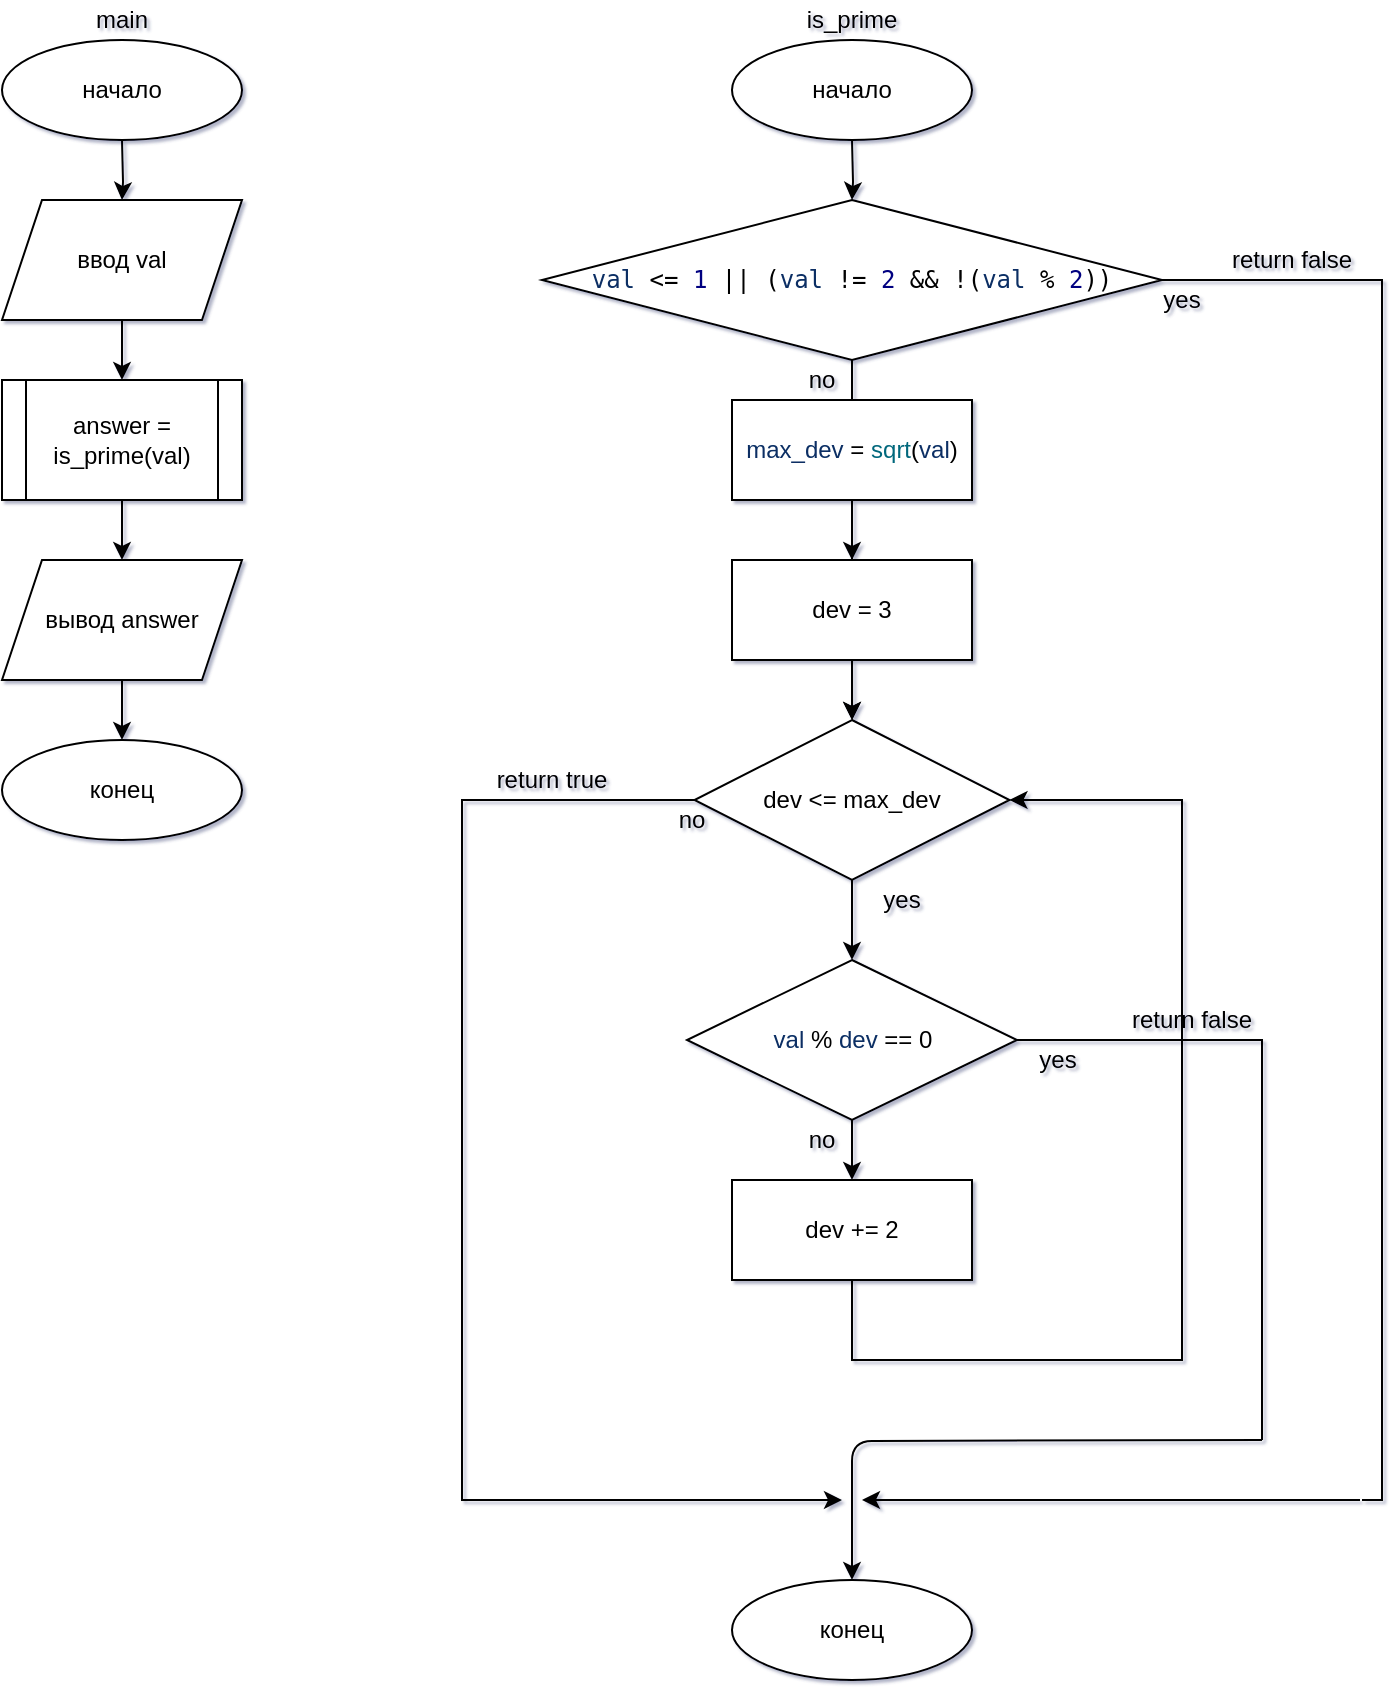 <mxfile version="14.8.6" type="device"><diagram id="C5RBs43oDa-KdzZeNtuy" name="Page-1"><mxGraphModel dx="1673" dy="828" grid="1" gridSize="10" guides="1" tooltips="1" connect="1" arrows="1" fold="1" page="1" pageScale="1" pageWidth="827" pageHeight="1169" math="0" shadow="1"><root><mxCell id="WIyWlLk6GJQsqaUBKTNV-0"/><mxCell id="WIyWlLk6GJQsqaUBKTNV-1" parent="WIyWlLk6GJQsqaUBKTNV-0"/><mxCell id="MKMvdShjxu1Hss3T236b-5" value="" style="edgeStyle=orthogonalEdgeStyle;rounded=0;orthogonalLoop=1;jettySize=auto;html=1;" edge="1" parent="WIyWlLk6GJQsqaUBKTNV-1" target="MKMvdShjxu1Hss3T236b-1"><mxGeometry relative="1" as="geometry"><mxPoint x="140" y="70" as="sourcePoint"/></mxGeometry></mxCell><mxCell id="MKMvdShjxu1Hss3T236b-6" value="" style="edgeStyle=orthogonalEdgeStyle;rounded=0;orthogonalLoop=1;jettySize=auto;html=1;" edge="1" parent="WIyWlLk6GJQsqaUBKTNV-1" source="MKMvdShjxu1Hss3T236b-1" target="MKMvdShjxu1Hss3T236b-4"><mxGeometry relative="1" as="geometry"/></mxCell><mxCell id="MKMvdShjxu1Hss3T236b-1" value="ввод val" style="shape=parallelogram;perimeter=parallelogramPerimeter;whiteSpace=wrap;html=1;fixedSize=1;" vertex="1" parent="WIyWlLk6GJQsqaUBKTNV-1"><mxGeometry x="80" y="100" width="120" height="60" as="geometry"/></mxCell><mxCell id="MKMvdShjxu1Hss3T236b-8" value="" style="edgeStyle=orthogonalEdgeStyle;rounded=0;orthogonalLoop=1;jettySize=auto;html=1;" edge="1" parent="WIyWlLk6GJQsqaUBKTNV-1" source="MKMvdShjxu1Hss3T236b-2"><mxGeometry relative="1" as="geometry"><mxPoint x="140" y="370" as="targetPoint"/></mxGeometry></mxCell><mxCell id="MKMvdShjxu1Hss3T236b-2" value="вывод answer" style="shape=parallelogram;perimeter=parallelogramPerimeter;whiteSpace=wrap;html=1;fixedSize=1;" vertex="1" parent="WIyWlLk6GJQsqaUBKTNV-1"><mxGeometry x="80" y="280" width="120" height="60" as="geometry"/></mxCell><mxCell id="MKMvdShjxu1Hss3T236b-7" value="" style="edgeStyle=orthogonalEdgeStyle;rounded=0;orthogonalLoop=1;jettySize=auto;html=1;" edge="1" parent="WIyWlLk6GJQsqaUBKTNV-1" source="MKMvdShjxu1Hss3T236b-4" target="MKMvdShjxu1Hss3T236b-2"><mxGeometry relative="1" as="geometry"/></mxCell><mxCell id="MKMvdShjxu1Hss3T236b-4" value="answer = is_prime(val)" style="shape=process;whiteSpace=wrap;html=1;backgroundOutline=1;" vertex="1" parent="WIyWlLk6GJQsqaUBKTNV-1"><mxGeometry x="80" y="190" width="120" height="60" as="geometry"/></mxCell><mxCell id="MKMvdShjxu1Hss3T236b-14" value="" style="edgeStyle=orthogonalEdgeStyle;rounded=0;orthogonalLoop=1;jettySize=auto;html=1;" edge="1" parent="WIyWlLk6GJQsqaUBKTNV-1" target="MKMvdShjxu1Hss3T236b-10"><mxGeometry relative="1" as="geometry"><mxPoint x="505" y="70" as="sourcePoint"/></mxGeometry></mxCell><mxCell id="MKMvdShjxu1Hss3T236b-38" value="" style="edgeStyle=none;rounded=0;orthogonalLoop=1;jettySize=auto;html=1;endArrow=classic;endFill=1;" edge="1" parent="WIyWlLk6GJQsqaUBKTNV-1" source="MKMvdShjxu1Hss3T236b-10" target="MKMvdShjxu1Hss3T236b-30"><mxGeometry relative="1" as="geometry"/></mxCell><mxCell id="MKMvdShjxu1Hss3T236b-70" style="edgeStyle=orthogonalEdgeStyle;rounded=0;orthogonalLoop=1;jettySize=auto;html=1;endArrow=none;endFill=0;" edge="1" parent="WIyWlLk6GJQsqaUBKTNV-1" source="MKMvdShjxu1Hss3T236b-10"><mxGeometry relative="1" as="geometry"><mxPoint x="760" y="750" as="targetPoint"/><Array as="points"><mxPoint x="770" y="140"/><mxPoint x="770" y="750"/></Array></mxGeometry></mxCell><mxCell id="MKMvdShjxu1Hss3T236b-10" value="&lt;pre style=&quot;margin-top: 0px ; margin-bottom: 0px ; margin-left: 0px ; margin-right: 0px ; text-indent: 0px&quot;&gt;&lt;span style=&quot;color: #092e64&quot;&gt;val&lt;/span&gt;&lt;span style=&quot;color: #c0c0c0&quot;&gt; &lt;/span&gt;&amp;lt;=&lt;span style=&quot;color: #c0c0c0&quot;&gt; &lt;/span&gt;&lt;span style=&quot;color: #000080&quot;&gt;1&lt;/span&gt;&lt;span style=&quot;color: #c0c0c0&quot;&gt; &lt;/span&gt;||&lt;span style=&quot;color: #c0c0c0&quot;&gt; &lt;/span&gt;(&lt;span style=&quot;color: #092e64&quot;&gt;val&lt;/span&gt;&lt;span style=&quot;color: #c0c0c0&quot;&gt; &lt;/span&gt;!=&lt;span style=&quot;color: #c0c0c0&quot;&gt; &lt;/span&gt;&lt;span style=&quot;color: #000080&quot;&gt;2&lt;/span&gt;&lt;span style=&quot;color: #c0c0c0&quot;&gt; &lt;/span&gt;&amp;amp;&amp;amp;&lt;span style=&quot;color: #c0c0c0&quot;&gt; &lt;/span&gt;!(&lt;span style=&quot;color: #092e64&quot;&gt;val&lt;/span&gt;&lt;span style=&quot;color: #c0c0c0&quot;&gt; &lt;/span&gt;%&lt;span style=&quot;color: #c0c0c0&quot;&gt; &lt;/span&gt;&lt;span style=&quot;color: #000080&quot;&gt;2&lt;/span&gt;))&lt;/pre&gt;" style="rhombus;whiteSpace=wrap;html=1;" vertex="1" parent="WIyWlLk6GJQsqaUBKTNV-1"><mxGeometry x="350" y="100" width="310" height="80" as="geometry"/></mxCell><mxCell id="MKMvdShjxu1Hss3T236b-16" value="return false" style="text;html=1;strokeColor=none;fillColor=none;align=center;verticalAlign=middle;whiteSpace=wrap;rounded=0;" vertex="1" parent="WIyWlLk6GJQsqaUBKTNV-1"><mxGeometry x="680" y="120" width="90" height="20" as="geometry"/></mxCell><mxCell id="MKMvdShjxu1Hss3T236b-37" value="" style="edgeStyle=none;rounded=0;orthogonalLoop=1;jettySize=auto;html=1;endArrow=classic;endFill=1;exitX=0.5;exitY=0;exitDx=0;exitDy=0;exitPerimeter=0;entryX=0.5;entryY=0;entryDx=0;entryDy=0;" edge="1" parent="WIyWlLk6GJQsqaUBKTNV-1" source="MKMvdShjxu1Hss3T236b-29" target="MKMvdShjxu1Hss3T236b-29"><mxGeometry relative="1" as="geometry"><mxPoint x="505" y="190" as="targetPoint"/></mxGeometry></mxCell><mxCell id="MKMvdShjxu1Hss3T236b-65" value="" style="edgeStyle=orthogonalEdgeStyle;rounded=0;orthogonalLoop=1;jettySize=auto;html=1;endArrow=classic;endFill=1;" edge="1" parent="WIyWlLk6GJQsqaUBKTNV-1" source="MKMvdShjxu1Hss3T236b-29" target="MKMvdShjxu1Hss3T236b-31"><mxGeometry relative="1" as="geometry"/></mxCell><mxCell id="MKMvdShjxu1Hss3T236b-29" value="&lt;span style=&quot;color: #092e64&quot;&gt;max_dev&lt;/span&gt;&lt;span style=&quot;color: #c0c0c0&quot;&gt; &lt;/span&gt;=&lt;span style=&quot;color: #c0c0c0&quot;&gt; &lt;/span&gt;&lt;span style=&quot;color: #808000&quot;&gt;&lt;/span&gt;&lt;span style=&quot;color: #00677c&quot;&gt;sqrt&lt;/span&gt;(&lt;span style=&quot;color: #092e64&quot;&gt;val&lt;/span&gt;)" style="rounded=0;whiteSpace=wrap;html=1;" vertex="1" parent="WIyWlLk6GJQsqaUBKTNV-1"><mxGeometry x="445" y="200" width="120" height="50" as="geometry"/></mxCell><mxCell id="MKMvdShjxu1Hss3T236b-39" value="" style="edgeStyle=none;rounded=0;orthogonalLoop=1;jettySize=auto;html=1;endArrow=classic;endFill=1;" edge="1" parent="WIyWlLk6GJQsqaUBKTNV-1" source="MKMvdShjxu1Hss3T236b-30" target="MKMvdShjxu1Hss3T236b-31"><mxGeometry relative="1" as="geometry"/></mxCell><mxCell id="MKMvdShjxu1Hss3T236b-30" value="dev = 3" style="rounded=0;whiteSpace=wrap;html=1;" vertex="1" parent="WIyWlLk6GJQsqaUBKTNV-1"><mxGeometry x="445" y="280" width="120" height="50" as="geometry"/></mxCell><mxCell id="MKMvdShjxu1Hss3T236b-44" value="" style="edgeStyle=elbowEdgeStyle;rounded=0;orthogonalLoop=1;jettySize=auto;html=1;endArrow=classic;endFill=1;" edge="1" parent="WIyWlLk6GJQsqaUBKTNV-1" source="MKMvdShjxu1Hss3T236b-31" target="MKMvdShjxu1Hss3T236b-43"><mxGeometry relative="1" as="geometry"/></mxCell><mxCell id="MKMvdShjxu1Hss3T236b-60" style="edgeStyle=orthogonalEdgeStyle;rounded=0;orthogonalLoop=1;jettySize=auto;html=1;endArrow=none;endFill=0;" edge="1" parent="WIyWlLk6GJQsqaUBKTNV-1" source="MKMvdShjxu1Hss3T236b-31"><mxGeometry relative="1" as="geometry"><mxPoint x="320" y="750" as="targetPoint"/><Array as="points"><mxPoint x="310" y="400"/><mxPoint x="310" y="750"/></Array></mxGeometry></mxCell><mxCell id="MKMvdShjxu1Hss3T236b-31" value="dev &amp;lt;= max_dev " style="rhombus;whiteSpace=wrap;html=1;" vertex="1" parent="WIyWlLk6GJQsqaUBKTNV-1"><mxGeometry x="426.25" y="360" width="157.5" height="80" as="geometry"/></mxCell><mxCell id="MKMvdShjxu1Hss3T236b-45" style="edgeStyle=orthogonalEdgeStyle;rounded=0;orthogonalLoop=1;jettySize=auto;html=1;endArrow=none;endFill=0;" edge="1" parent="WIyWlLk6GJQsqaUBKTNV-1" source="MKMvdShjxu1Hss3T236b-43"><mxGeometry relative="1" as="geometry"><mxPoint x="710" y="700" as="targetPoint"/><Array as="points"><mxPoint x="710" y="520"/><mxPoint x="710" y="720"/></Array></mxGeometry></mxCell><mxCell id="MKMvdShjxu1Hss3T236b-49" value="" style="edgeStyle=orthogonalEdgeStyle;rounded=0;orthogonalLoop=1;jettySize=auto;html=1;endArrow=classic;endFill=1;" edge="1" parent="WIyWlLk6GJQsqaUBKTNV-1" source="MKMvdShjxu1Hss3T236b-43" target="MKMvdShjxu1Hss3T236b-48"><mxGeometry relative="1" as="geometry"/></mxCell><mxCell id="MKMvdShjxu1Hss3T236b-43" value="&lt;span style=&quot;color: #092e64&quot;&gt;val&lt;/span&gt;&lt;span style=&quot;color: #c0c0c0&quot;&gt; &lt;/span&gt;%&lt;span style=&quot;color: #c0c0c0&quot;&gt; &lt;/span&gt;&lt;span style=&quot;color: #092e64&quot;&gt;dev&lt;/span&gt; == 0" style="rhombus;whiteSpace=wrap;html=1;" vertex="1" parent="WIyWlLk6GJQsqaUBKTNV-1"><mxGeometry x="422.5" y="480" width="165" height="80" as="geometry"/></mxCell><mxCell id="MKMvdShjxu1Hss3T236b-47" value="return false" style="text;html=1;strokeColor=none;fillColor=none;align=center;verticalAlign=middle;whiteSpace=wrap;rounded=0;" vertex="1" parent="WIyWlLk6GJQsqaUBKTNV-1"><mxGeometry x="630" y="500" width="90" height="20" as="geometry"/></mxCell><mxCell id="MKMvdShjxu1Hss3T236b-56" style="edgeStyle=orthogonalEdgeStyle;rounded=0;orthogonalLoop=1;jettySize=auto;html=1;entryX=1;entryY=0.5;entryDx=0;entryDy=0;endArrow=classic;endFill=1;" edge="1" parent="WIyWlLk6GJQsqaUBKTNV-1" source="MKMvdShjxu1Hss3T236b-48" target="MKMvdShjxu1Hss3T236b-31"><mxGeometry relative="1" as="geometry"><Array as="points"><mxPoint x="505" y="680"/><mxPoint x="670" y="680"/><mxPoint x="670" y="400"/></Array></mxGeometry></mxCell><mxCell id="MKMvdShjxu1Hss3T236b-48" value="dev += 2" style="rounded=0;whiteSpace=wrap;html=1;" vertex="1" parent="WIyWlLk6GJQsqaUBKTNV-1"><mxGeometry x="445" y="590" width="120" height="50" as="geometry"/></mxCell><mxCell id="MKMvdShjxu1Hss3T236b-50" value="&lt;div&gt;yes&lt;/div&gt;" style="text;html=1;strokeColor=none;fillColor=none;align=center;verticalAlign=middle;whiteSpace=wrap;rounded=0;" vertex="1" parent="WIyWlLk6GJQsqaUBKTNV-1"><mxGeometry x="650" y="140" width="40" height="20" as="geometry"/></mxCell><mxCell id="MKMvdShjxu1Hss3T236b-52" value="&lt;div&gt;no&lt;/div&gt;" style="text;html=1;strokeColor=none;fillColor=none;align=center;verticalAlign=middle;whiteSpace=wrap;rounded=0;" vertex="1" parent="WIyWlLk6GJQsqaUBKTNV-1"><mxGeometry x="470" y="180" width="40" height="20" as="geometry"/></mxCell><mxCell id="MKMvdShjxu1Hss3T236b-57" value="&lt;div&gt;yes&lt;/div&gt;" style="text;html=1;strokeColor=none;fillColor=none;align=center;verticalAlign=middle;whiteSpace=wrap;rounded=0;" vertex="1" parent="WIyWlLk6GJQsqaUBKTNV-1"><mxGeometry x="587.5" y="520" width="40" height="20" as="geometry"/></mxCell><mxCell id="MKMvdShjxu1Hss3T236b-58" value="&lt;div&gt;no&lt;/div&gt;" style="text;html=1;strokeColor=none;fillColor=none;align=center;verticalAlign=middle;whiteSpace=wrap;rounded=0;" vertex="1" parent="WIyWlLk6GJQsqaUBKTNV-1"><mxGeometry x="470" y="560" width="40" height="20" as="geometry"/></mxCell><mxCell id="MKMvdShjxu1Hss3T236b-59" value="&lt;div&gt;yes&lt;/div&gt;" style="text;html=1;strokeColor=none;fillColor=none;align=center;verticalAlign=middle;whiteSpace=wrap;rounded=0;" vertex="1" parent="WIyWlLk6GJQsqaUBKTNV-1"><mxGeometry x="510" y="440" width="40" height="20" as="geometry"/></mxCell><mxCell id="MKMvdShjxu1Hss3T236b-62" value="return true" style="text;html=1;strokeColor=none;fillColor=none;align=center;verticalAlign=middle;whiteSpace=wrap;rounded=0;" vertex="1" parent="WIyWlLk6GJQsqaUBKTNV-1"><mxGeometry x="310" y="380" width="90" height="20" as="geometry"/></mxCell><mxCell id="MKMvdShjxu1Hss3T236b-63" value="&lt;div&gt;main&lt;/div&gt;" style="text;html=1;strokeColor=none;fillColor=none;align=center;verticalAlign=middle;whiteSpace=wrap;rounded=0;" vertex="1" parent="WIyWlLk6GJQsqaUBKTNV-1"><mxGeometry x="120" width="40" height="20" as="geometry"/></mxCell><mxCell id="MKMvdShjxu1Hss3T236b-64" value="is_prime" style="text;html=1;strokeColor=none;fillColor=none;align=center;verticalAlign=middle;whiteSpace=wrap;rounded=0;" vertex="1" parent="WIyWlLk6GJQsqaUBKTNV-1"><mxGeometry x="485" width="40" height="20" as="geometry"/></mxCell><mxCell id="MKMvdShjxu1Hss3T236b-71" value="&lt;div&gt;no&lt;/div&gt;" style="text;html=1;strokeColor=none;fillColor=none;align=center;verticalAlign=middle;whiteSpace=wrap;rounded=0;" vertex="1" parent="WIyWlLk6GJQsqaUBKTNV-1"><mxGeometry x="405" y="400" width="40" height="20" as="geometry"/></mxCell><mxCell id="MKMvdShjxu1Hss3T236b-72" value="начало" style="ellipse;whiteSpace=wrap;html=1;" vertex="1" parent="WIyWlLk6GJQsqaUBKTNV-1"><mxGeometry x="80" y="20" width="120" height="50" as="geometry"/></mxCell><mxCell id="MKMvdShjxu1Hss3T236b-73" value="начало" style="ellipse;whiteSpace=wrap;html=1;" vertex="1" parent="WIyWlLk6GJQsqaUBKTNV-1"><mxGeometry x="445" y="20" width="120" height="50" as="geometry"/></mxCell><mxCell id="MKMvdShjxu1Hss3T236b-74" value="&lt;div&gt;конец&lt;/div&gt;" style="ellipse;whiteSpace=wrap;html=1;" vertex="1" parent="WIyWlLk6GJQsqaUBKTNV-1"><mxGeometry x="80" y="370" width="120" height="50" as="geometry"/></mxCell><mxCell id="MKMvdShjxu1Hss3T236b-75" value="&lt;div&gt;конец&lt;/div&gt;" style="ellipse;whiteSpace=wrap;html=1;" vertex="1" parent="WIyWlLk6GJQsqaUBKTNV-1"><mxGeometry x="445" y="790" width="120" height="50" as="geometry"/></mxCell><mxCell id="MKMvdShjxu1Hss3T236b-79" value="" style="endArrow=classic;html=1;edgeStyle=orthogonalEdgeStyle;" edge="1" parent="WIyWlLk6GJQsqaUBKTNV-1"><mxGeometry width="50" height="50" relative="1" as="geometry"><mxPoint x="759" y="750" as="sourcePoint"/><mxPoint x="510" y="750" as="targetPoint"/></mxGeometry></mxCell><mxCell id="MKMvdShjxu1Hss3T236b-80" value="" style="endArrow=classic;html=1;" edge="1" parent="WIyWlLk6GJQsqaUBKTNV-1"><mxGeometry width="50" height="50" relative="1" as="geometry"><mxPoint x="310" y="750" as="sourcePoint"/><mxPoint x="500" y="750" as="targetPoint"/></mxGeometry></mxCell><mxCell id="MKMvdShjxu1Hss3T236b-81" value="" style="endArrow=classic;html=1;edgeStyle=orthogonalEdgeStyle;entryX=0.5;entryY=0;entryDx=0;entryDy=0;" edge="1" parent="WIyWlLk6GJQsqaUBKTNV-1" target="MKMvdShjxu1Hss3T236b-75"><mxGeometry width="50" height="50" relative="1" as="geometry"><mxPoint x="710" y="720" as="sourcePoint"/><mxPoint x="480" y="630" as="targetPoint"/></mxGeometry></mxCell></root></mxGraphModel></diagram></mxfile>